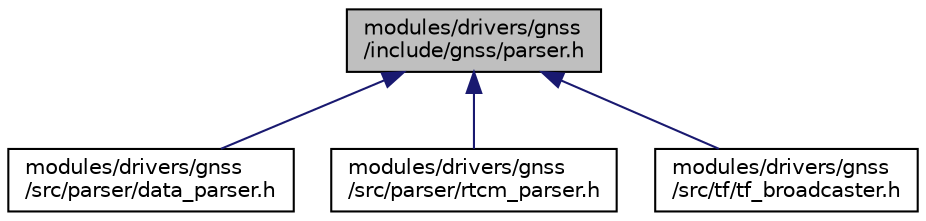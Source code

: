 digraph "modules/drivers/gnss/include/gnss/parser.h"
{
  edge [fontname="Helvetica",fontsize="10",labelfontname="Helvetica",labelfontsize="10"];
  node [fontname="Helvetica",fontsize="10",shape=record];
  Node1 [label="modules/drivers/gnss\l/include/gnss/parser.h",height=0.2,width=0.4,color="black", fillcolor="grey75", style="filled" fontcolor="black"];
  Node1 -> Node2 [dir="back",color="midnightblue",fontsize="10",style="solid",fontname="Helvetica"];
  Node2 [label="modules/drivers/gnss\l/src/parser/data_parser.h",height=0.2,width=0.4,color="black", fillcolor="white", style="filled",URL="$data__parser_8h.html"];
  Node1 -> Node3 [dir="back",color="midnightblue",fontsize="10",style="solid",fontname="Helvetica"];
  Node3 [label="modules/drivers/gnss\l/src/parser/rtcm_parser.h",height=0.2,width=0.4,color="black", fillcolor="white", style="filled",URL="$rtcm__parser_8h.html"];
  Node1 -> Node4 [dir="back",color="midnightblue",fontsize="10",style="solid",fontname="Helvetica"];
  Node4 [label="modules/drivers/gnss\l/src/tf/tf_broadcaster.h",height=0.2,width=0.4,color="black", fillcolor="white", style="filled",URL="$tf__broadcaster_8h.html"];
}
